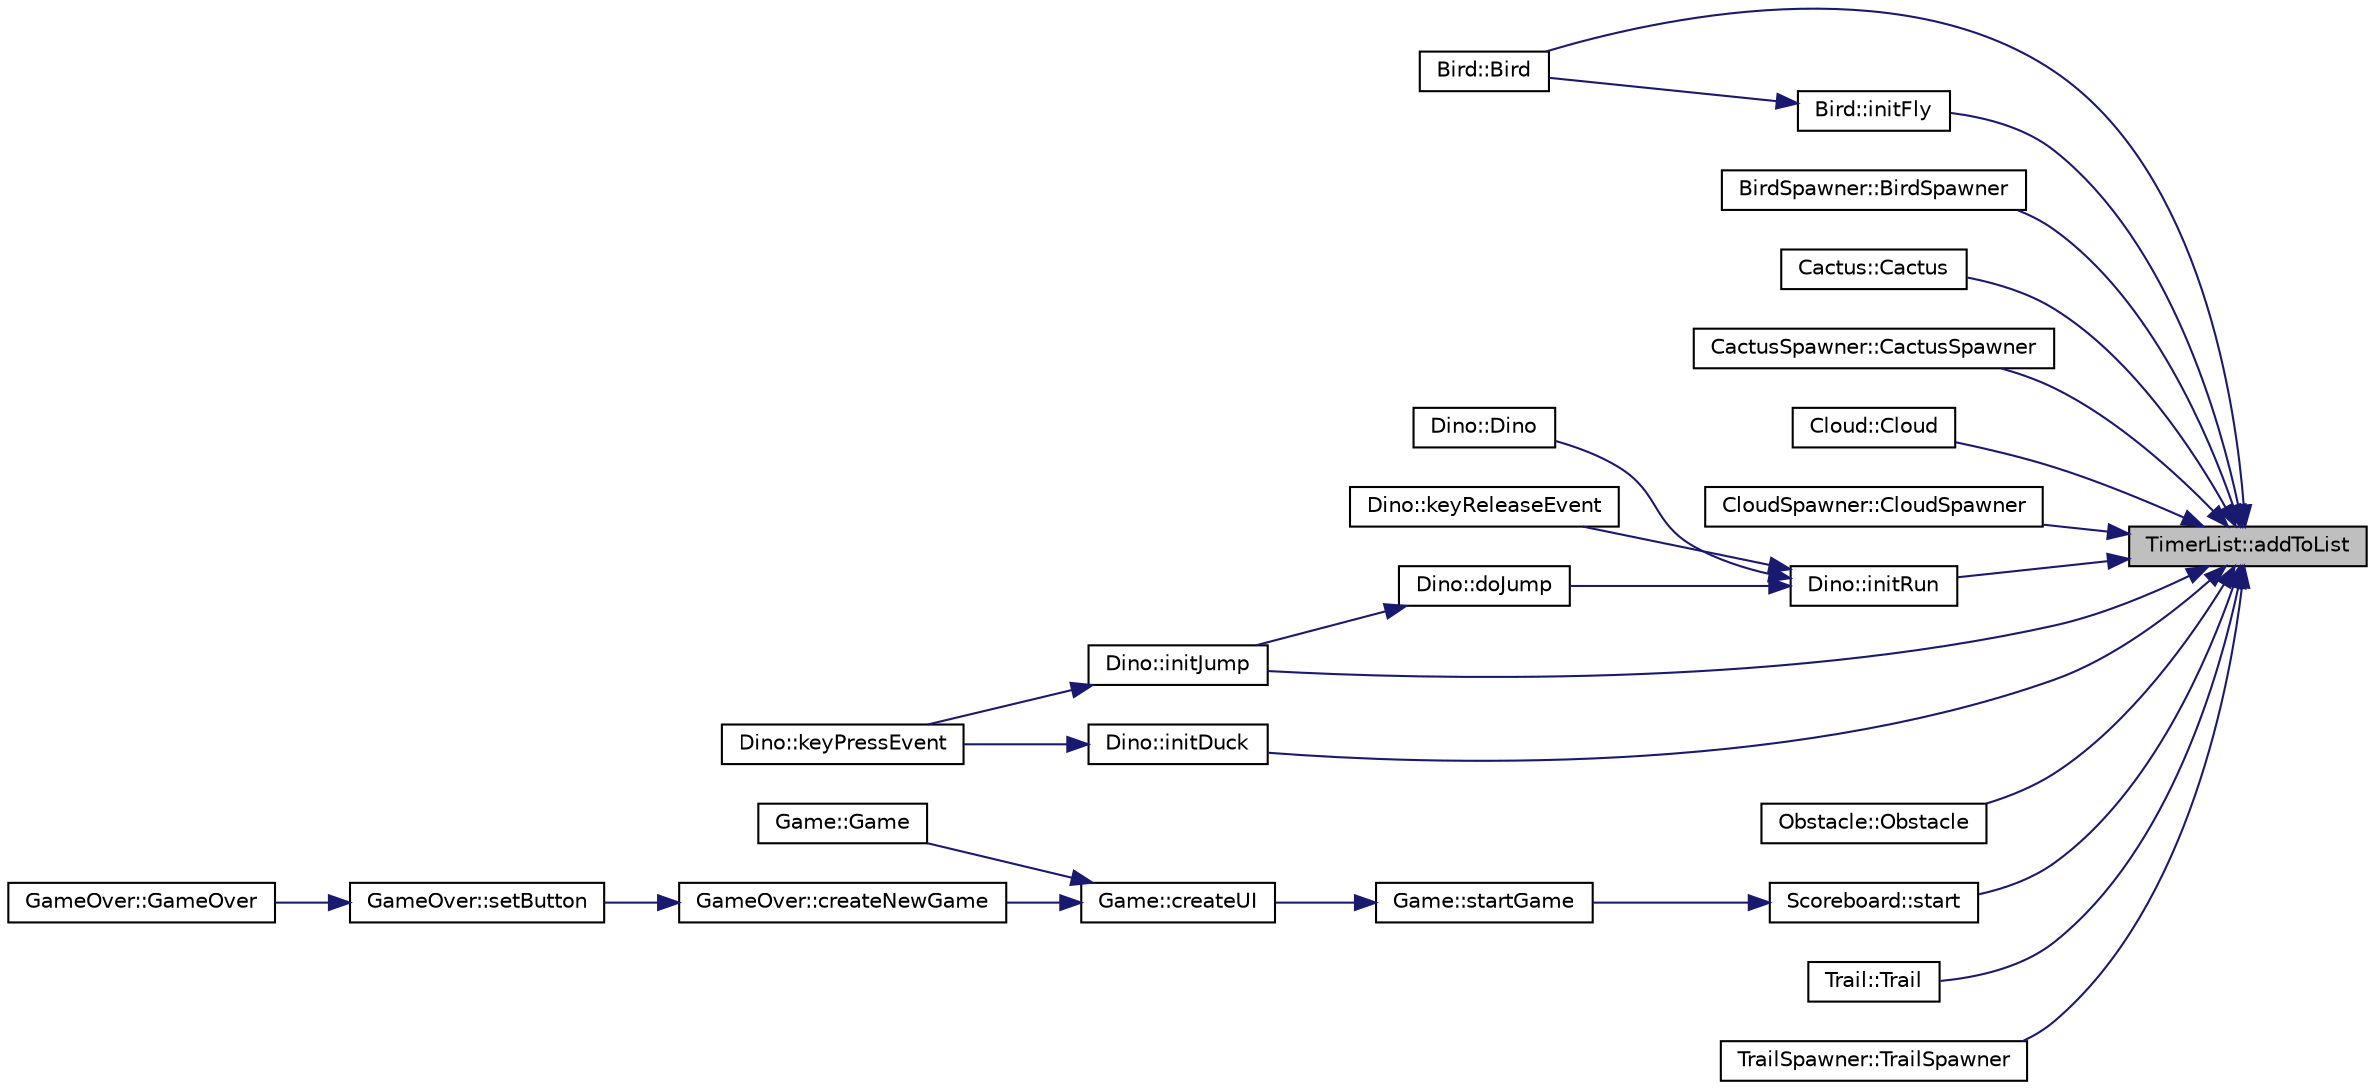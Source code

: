 digraph "TimerList::addToList"
{
 // LATEX_PDF_SIZE
  edge [fontname="Helvetica",fontsize="10",labelfontname="Helvetica",labelfontsize="10"];
  node [fontname="Helvetica",fontsize="10",shape=record];
  rankdir="RL";
  Node3 [label="TimerList::addToList",height=0.2,width=0.4,color="black", fillcolor="grey75", style="filled", fontcolor="black",tooltip=" "];
  Node3 -> Node4 [dir="back",color="midnightblue",fontsize="10",style="solid",fontname="Helvetica"];
  Node4 [label="Bird::Bird",height=0.2,width=0.4,color="black", fillcolor="white", style="filled",URL="$class_bird.html#a6e4928ae6c8b45f65268309b2839c1f7",tooltip=" "];
  Node3 -> Node5 [dir="back",color="midnightblue",fontsize="10",style="solid",fontname="Helvetica"];
  Node5 [label="Bird::initFly",height=0.2,width=0.4,color="black", fillcolor="white", style="filled",URL="$class_bird.html#ac9d6cddaa8325e5c208661033e7912ab",tooltip=" "];
  Node5 -> Node4 [dir="back",color="midnightblue",fontsize="10",style="solid",fontname="Helvetica"];
  Node3 -> Node6 [dir="back",color="midnightblue",fontsize="10",style="solid",fontname="Helvetica"];
  Node6 [label="BirdSpawner::BirdSpawner",height=0.2,width=0.4,color="black", fillcolor="white", style="filled",URL="$class_bird_spawner.html#a11dd6e001b70c30d9103891df94b0d11",tooltip=" "];
  Node3 -> Node7 [dir="back",color="midnightblue",fontsize="10",style="solid",fontname="Helvetica"];
  Node7 [label="Cactus::Cactus",height=0.2,width=0.4,color="black", fillcolor="white", style="filled",URL="$class_cactus.html#a23ae607558350f2152202b33c35ae104",tooltip=" "];
  Node3 -> Node8 [dir="back",color="midnightblue",fontsize="10",style="solid",fontname="Helvetica"];
  Node8 [label="CactusSpawner::CactusSpawner",height=0.2,width=0.4,color="black", fillcolor="white", style="filled",URL="$class_cactus_spawner.html#a3430624db085f310575000c8e9094257",tooltip=" "];
  Node3 -> Node9 [dir="back",color="midnightblue",fontsize="10",style="solid",fontname="Helvetica"];
  Node9 [label="Cloud::Cloud",height=0.2,width=0.4,color="black", fillcolor="white", style="filled",URL="$class_cloud.html#aa55ef9e83d23b9a17f7feed4891e3af8",tooltip=" "];
  Node3 -> Node10 [dir="back",color="midnightblue",fontsize="10",style="solid",fontname="Helvetica"];
  Node10 [label="CloudSpawner::CloudSpawner",height=0.2,width=0.4,color="black", fillcolor="white", style="filled",URL="$class_cloud_spawner.html#a83aab3a051828d881fa25357c7e3808a",tooltip=" "];
  Node3 -> Node11 [dir="back",color="midnightblue",fontsize="10",style="solid",fontname="Helvetica"];
  Node11 [label="Dino::initRun",height=0.2,width=0.4,color="black", fillcolor="white", style="filled",URL="$class_dino.html#a7f56f2ac4e5b3cecc91274a1b1026ffa",tooltip=" "];
  Node11 -> Node12 [dir="back",color="midnightblue",fontsize="10",style="solid",fontname="Helvetica"];
  Node12 [label="Dino::Dino",height=0.2,width=0.4,color="black", fillcolor="white", style="filled",URL="$class_dino.html#ac479706f6376a4462a3901b4f7bd4f3d",tooltip=" "];
  Node11 -> Node13 [dir="back",color="midnightblue",fontsize="10",style="solid",fontname="Helvetica"];
  Node13 [label="Dino::keyReleaseEvent",height=0.2,width=0.4,color="black", fillcolor="white", style="filled",URL="$class_dino.html#a3e942ce773da7937ea804042629ce304",tooltip=" "];
  Node11 -> Node14 [dir="back",color="midnightblue",fontsize="10",style="solid",fontname="Helvetica"];
  Node14 [label="Dino::doJump",height=0.2,width=0.4,color="black", fillcolor="white", style="filled",URL="$class_dino.html#a2c8fb2939aaa118a921c2efda347bb01",tooltip=" "];
  Node14 -> Node15 [dir="back",color="midnightblue",fontsize="10",style="solid",fontname="Helvetica"];
  Node15 [label="Dino::initJump",height=0.2,width=0.4,color="black", fillcolor="white", style="filled",URL="$class_dino.html#a63c2d4b52959115f7cd367b38855e6bd",tooltip=" "];
  Node15 -> Node16 [dir="back",color="midnightblue",fontsize="10",style="solid",fontname="Helvetica"];
  Node16 [label="Dino::keyPressEvent",height=0.2,width=0.4,color="black", fillcolor="white", style="filled",URL="$class_dino.html#a4e82de654f3dd6c8fe6dfcf07f31165f",tooltip=" "];
  Node3 -> Node17 [dir="back",color="midnightblue",fontsize="10",style="solid",fontname="Helvetica"];
  Node17 [label="Dino::initDuck",height=0.2,width=0.4,color="black", fillcolor="white", style="filled",URL="$class_dino.html#ad5823597a5887e17ad6e8a112b081f45",tooltip=" "];
  Node17 -> Node16 [dir="back",color="midnightblue",fontsize="10",style="solid",fontname="Helvetica"];
  Node3 -> Node15 [dir="back",color="midnightblue",fontsize="10",style="solid",fontname="Helvetica"];
  Node3 -> Node18 [dir="back",color="midnightblue",fontsize="10",style="solid",fontname="Helvetica"];
  Node18 [label="Obstacle::Obstacle",height=0.2,width=0.4,color="black", fillcolor="white", style="filled",URL="$class_obstacle.html#aa45836ffafb08e1b4468e5d4e76c0736",tooltip=" "];
  Node3 -> Node19 [dir="back",color="midnightblue",fontsize="10",style="solid",fontname="Helvetica"];
  Node19 [label="Scoreboard::start",height=0.2,width=0.4,color="black", fillcolor="white", style="filled",URL="$class_scoreboard.html#a496bc9594c9f8c4c876e7211da0d57a9",tooltip=" "];
  Node19 -> Node20 [dir="back",color="midnightblue",fontsize="10",style="solid",fontname="Helvetica"];
  Node20 [label="Game::startGame",height=0.2,width=0.4,color="black", fillcolor="white", style="filled",URL="$class_game.html#ae8638ccdb0ef3bf39a6affa30aa1258f",tooltip=" "];
  Node20 -> Node21 [dir="back",color="midnightblue",fontsize="10",style="solid",fontname="Helvetica"];
  Node21 [label="Game::createUI",height=0.2,width=0.4,color="black", fillcolor="white", style="filled",URL="$class_game.html#aff1e8265354ce13d9efc9fa536c2e54c",tooltip=" "];
  Node21 -> Node22 [dir="back",color="midnightblue",fontsize="10",style="solid",fontname="Helvetica"];
  Node22 [label="Game::Game",height=0.2,width=0.4,color="black", fillcolor="white", style="filled",URL="$class_game.html#ad59df6562a58a614fda24622d3715b65",tooltip=" "];
  Node21 -> Node23 [dir="back",color="midnightblue",fontsize="10",style="solid",fontname="Helvetica"];
  Node23 [label="GameOver::createNewGame",height=0.2,width=0.4,color="black", fillcolor="white", style="filled",URL="$class_game_over.html#a9e16499e9e415d6814f0c4363d1f3bbc",tooltip=" "];
  Node23 -> Node24 [dir="back",color="midnightblue",fontsize="10",style="solid",fontname="Helvetica"];
  Node24 [label="GameOver::setButton",height=0.2,width=0.4,color="black", fillcolor="white", style="filled",URL="$class_game_over.html#af095110c4f11a1df7bc47f452f721c03",tooltip=" "];
  Node24 -> Node25 [dir="back",color="midnightblue",fontsize="10",style="solid",fontname="Helvetica"];
  Node25 [label="GameOver::GameOver",height=0.2,width=0.4,color="black", fillcolor="white", style="filled",URL="$class_game_over.html#a0ff11ac73026d574c5b393e825f10a1b",tooltip=" "];
  Node3 -> Node26 [dir="back",color="midnightblue",fontsize="10",style="solid",fontname="Helvetica"];
  Node26 [label="Trail::Trail",height=0.2,width=0.4,color="black", fillcolor="white", style="filled",URL="$class_trail.html#aae0db0a0e50578b913a808018ca88eef",tooltip=" "];
  Node3 -> Node27 [dir="back",color="midnightblue",fontsize="10",style="solid",fontname="Helvetica"];
  Node27 [label="TrailSpawner::TrailSpawner",height=0.2,width=0.4,color="black", fillcolor="white", style="filled",URL="$class_trail_spawner.html#a1ed85a25fd31047783e9d2302b7d3c84",tooltip=" "];
}
